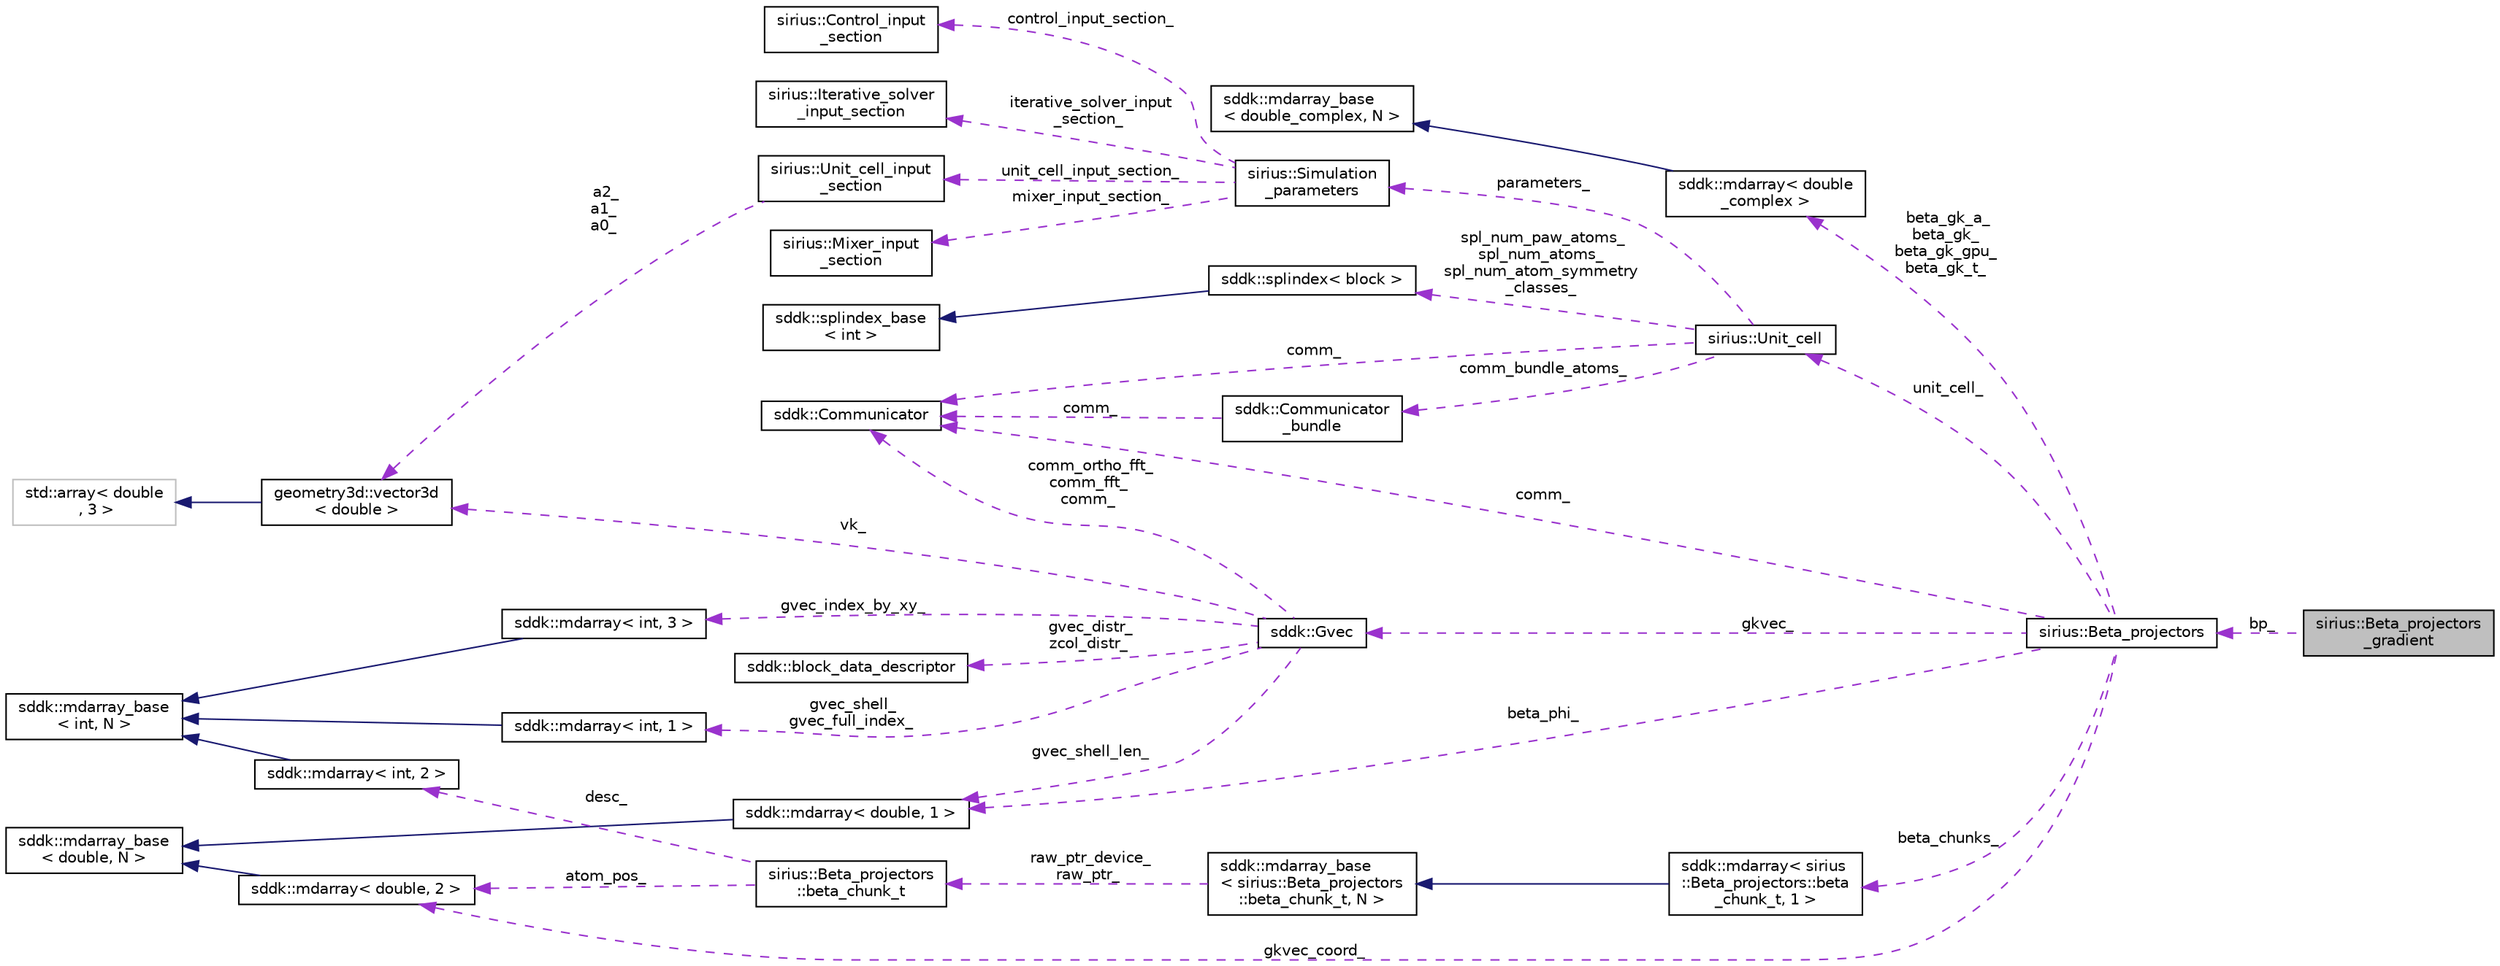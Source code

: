 digraph "sirius::Beta_projectors_gradient"
{
 // INTERACTIVE_SVG=YES
  edge [fontname="Helvetica",fontsize="10",labelfontname="Helvetica",labelfontsize="10"];
  node [fontname="Helvetica",fontsize="10",shape=record];
  rankdir="LR";
  Node1 [label="sirius::Beta_projectors\l_gradient",height=0.2,width=0.4,color="black", fillcolor="grey75", style="filled", fontcolor="black"];
  Node2 -> Node1 [dir="back",color="darkorchid3",fontsize="10",style="dashed",label=" bp_" ];
  Node2 [label="sirius::Beta_projectors",height=0.2,width=0.4,color="black", fillcolor="white", style="filled",URL="$classsirius_1_1_beta__projectors.html",tooltip="Stores <G+k | beta> expansion. "];
  Node3 -> Node2 [dir="back",color="darkorchid3",fontsize="10",style="dashed",label=" beta_gk_a_\nbeta_gk_\nbeta_gk_gpu_\nbeta_gk_t_" ];
  Node3 [label="sddk::mdarray\< double\l_complex \>",height=0.2,width=0.4,color="black", fillcolor="white", style="filled",URL="$classsddk_1_1mdarray.html"];
  Node4 -> Node3 [dir="back",color="midnightblue",fontsize="10",style="solid"];
  Node4 [label="sddk::mdarray_base\l\< double_complex, N \>",height=0.2,width=0.4,color="black", fillcolor="white", style="filled",URL="$classsddk_1_1mdarray__base.html"];
  Node5 -> Node2 [dir="back",color="darkorchid3",fontsize="10",style="dashed",label=" beta_phi_" ];
  Node5 [label="sddk::mdarray\< double, 1 \>",height=0.2,width=0.4,color="black", fillcolor="white", style="filled",URL="$classsddk_1_1mdarray.html"];
  Node6 -> Node5 [dir="back",color="midnightblue",fontsize="10",style="solid"];
  Node6 [label="sddk::mdarray_base\l\< double, N \>",height=0.2,width=0.4,color="black", fillcolor="white", style="filled",URL="$classsddk_1_1mdarray__base.html"];
  Node7 -> Node2 [dir="back",color="darkorchid3",fontsize="10",style="dashed",label=" comm_" ];
  Node7 [label="sddk::Communicator",height=0.2,width=0.4,color="black", fillcolor="white", style="filled",URL="$classsddk_1_1_communicator.html",tooltip="MPI communicator wrapper. "];
  Node8 -> Node2 [dir="back",color="darkorchid3",fontsize="10",style="dashed",label=" beta_chunks_" ];
  Node8 [label="sddk::mdarray\< sirius\l::Beta_projectors::beta\l_chunk_t, 1 \>",height=0.2,width=0.4,color="black", fillcolor="white", style="filled",URL="$classsddk_1_1mdarray.html"];
  Node9 -> Node8 [dir="back",color="midnightblue",fontsize="10",style="solid"];
  Node9 [label="sddk::mdarray_base\l\< sirius::Beta_projectors\l::beta_chunk_t, N \>",height=0.2,width=0.4,color="black", fillcolor="white", style="filled",URL="$classsddk_1_1mdarray__base.html"];
  Node10 -> Node9 [dir="back",color="darkorchid3",fontsize="10",style="dashed",label=" raw_ptr_device_\nraw_ptr_" ];
  Node10 [label="sirius::Beta_projectors\l::beta_chunk_t",height=0.2,width=0.4,color="black", fillcolor="white", style="filled",URL="$structsirius_1_1_beta__projectors_1_1beta__chunk__t.html"];
  Node11 -> Node10 [dir="back",color="darkorchid3",fontsize="10",style="dashed",label=" desc_" ];
  Node11 [label="sddk::mdarray\< int, 2 \>",height=0.2,width=0.4,color="black", fillcolor="white", style="filled",URL="$classsddk_1_1mdarray.html"];
  Node12 -> Node11 [dir="back",color="midnightblue",fontsize="10",style="solid"];
  Node12 [label="sddk::mdarray_base\l\< int, N \>",height=0.2,width=0.4,color="black", fillcolor="white", style="filled",URL="$classsddk_1_1mdarray__base.html"];
  Node13 -> Node10 [dir="back",color="darkorchid3",fontsize="10",style="dashed",label=" atom_pos_" ];
  Node13 [label="sddk::mdarray\< double, 2 \>",height=0.2,width=0.4,color="black", fillcolor="white", style="filled",URL="$classsddk_1_1mdarray.html"];
  Node6 -> Node13 [dir="back",color="midnightblue",fontsize="10",style="solid"];
  Node14 -> Node2 [dir="back",color="darkorchid3",fontsize="10",style="dashed",label=" gkvec_" ];
  Node14 [label="sddk::Gvec",height=0.2,width=0.4,color="black", fillcolor="white", style="filled",URL="$classsddk_1_1_gvec.html",tooltip="Store list of G-vectors for FFTs and G+k basis functions. "];
  Node15 -> Node14 [dir="back",color="darkorchid3",fontsize="10",style="dashed",label=" gvec_index_by_xy_" ];
  Node15 [label="sddk::mdarray\< int, 3 \>",height=0.2,width=0.4,color="black", fillcolor="white", style="filled",URL="$classsddk_1_1mdarray.html"];
  Node12 -> Node15 [dir="back",color="midnightblue",fontsize="10",style="solid"];
  Node5 -> Node14 [dir="back",color="darkorchid3",fontsize="10",style="dashed",label=" gvec_shell_len_" ];
  Node16 -> Node14 [dir="back",color="darkorchid3",fontsize="10",style="dashed",label=" gvec_shell_\ngvec_full_index_" ];
  Node16 [label="sddk::mdarray\< int, 1 \>",height=0.2,width=0.4,color="black", fillcolor="white", style="filled",URL="$classsddk_1_1mdarray.html"];
  Node12 -> Node16 [dir="back",color="midnightblue",fontsize="10",style="solid"];
  Node17 -> Node14 [dir="back",color="darkorchid3",fontsize="10",style="dashed",label=" gvec_distr_\nzcol_distr_" ];
  Node17 [label="sddk::block_data_descriptor",height=0.2,width=0.4,color="black", fillcolor="white", style="filled",URL="$structsddk_1_1block__data__descriptor.html"];
  Node7 -> Node14 [dir="back",color="darkorchid3",fontsize="10",style="dashed",label=" comm_ortho_fft_\ncomm_fft_\ncomm_" ];
  Node18 -> Node14 [dir="back",color="darkorchid3",fontsize="10",style="dashed",label=" vk_" ];
  Node18 [label="geometry3d::vector3d\l\< double \>",height=0.2,width=0.4,color="black", fillcolor="white", style="filled",URL="$classgeometry3d_1_1vector3d.html"];
  Node19 -> Node18 [dir="back",color="midnightblue",fontsize="10",style="solid"];
  Node19 [label="std::array\< double\l , 3 \>",height=0.2,width=0.4,color="grey75", fillcolor="white", style="filled"];
  Node20 -> Node2 [dir="back",color="darkorchid3",fontsize="10",style="dashed",label=" unit_cell_" ];
  Node20 [label="sirius::Unit_cell",height=0.2,width=0.4,color="black", fillcolor="white", style="filled",URL="$classsirius_1_1_unit__cell.html"];
  Node21 -> Node20 [dir="back",color="darkorchid3",fontsize="10",style="dashed",label=" comm_bundle_atoms_" ];
  Node21 [label="sddk::Communicator\l_bundle",height=0.2,width=0.4,color="black", fillcolor="white", style="filled",URL="$classsddk_1_1_communicator__bundle.html",tooltip="A bundle of MPI communicators. "];
  Node7 -> Node21 [dir="back",color="darkorchid3",fontsize="10",style="dashed",label=" comm_" ];
  Node22 -> Node20 [dir="back",color="darkorchid3",fontsize="10",style="dashed",label=" spl_num_paw_atoms_\nspl_num_atoms_\nspl_num_atom_symmetry\l_classes_" ];
  Node22 [label="sddk::splindex\< block \>",height=0.2,width=0.4,color="black", fillcolor="white", style="filled",URL="$classsddk_1_1splindex.html"];
  Node23 -> Node22 [dir="back",color="midnightblue",fontsize="10",style="solid"];
  Node23 [label="sddk::splindex_base\l\< int \>",height=0.2,width=0.4,color="black", fillcolor="white", style="filled",URL="$classsddk_1_1splindex__base.html"];
  Node7 -> Node20 [dir="back",color="darkorchid3",fontsize="10",style="dashed",label=" comm_" ];
  Node24 -> Node20 [dir="back",color="darkorchid3",fontsize="10",style="dashed",label=" parameters_" ];
  Node24 [label="sirius::Simulation\l_parameters",height=0.2,width=0.4,color="black", fillcolor="white", style="filled",URL="$classsirius_1_1_simulation__parameters.html",tooltip="Basic parameters of the simulation. "];
  Node25 -> Node24 [dir="back",color="darkorchid3",fontsize="10",style="dashed",label=" iterative_solver_input\l_section_" ];
  Node25 [label="sirius::Iterative_solver\l_input_section",height=0.2,width=0.4,color="black", fillcolor="white", style="filled",URL="$structsirius_1_1_iterative__solver__input__section.html"];
  Node26 -> Node24 [dir="back",color="darkorchid3",fontsize="10",style="dashed",label=" unit_cell_input_section_" ];
  Node26 [label="sirius::Unit_cell_input\l_section",height=0.2,width=0.4,color="black", fillcolor="white", style="filled",URL="$structsirius_1_1_unit__cell__input__section.html",tooltip="Parse unit cell input section. "];
  Node18 -> Node26 [dir="back",color="darkorchid3",fontsize="10",style="dashed",label=" a2_\na1_\na0_" ];
  Node27 -> Node24 [dir="back",color="darkorchid3",fontsize="10",style="dashed",label=" mixer_input_section_" ];
  Node27 [label="sirius::Mixer_input\l_section",height=0.2,width=0.4,color="black", fillcolor="white", style="filled",URL="$structsirius_1_1_mixer__input__section.html"];
  Node28 -> Node24 [dir="back",color="darkorchid3",fontsize="10",style="dashed",label=" control_input_section_" ];
  Node28 [label="sirius::Control_input\l_section",height=0.2,width=0.4,color="black", fillcolor="white", style="filled",URL="$structsirius_1_1_control__input__section.html",tooltip="Parse control input section. "];
  Node13 -> Node2 [dir="back",color="darkorchid3",fontsize="10",style="dashed",label=" gkvec_coord_" ];
}
